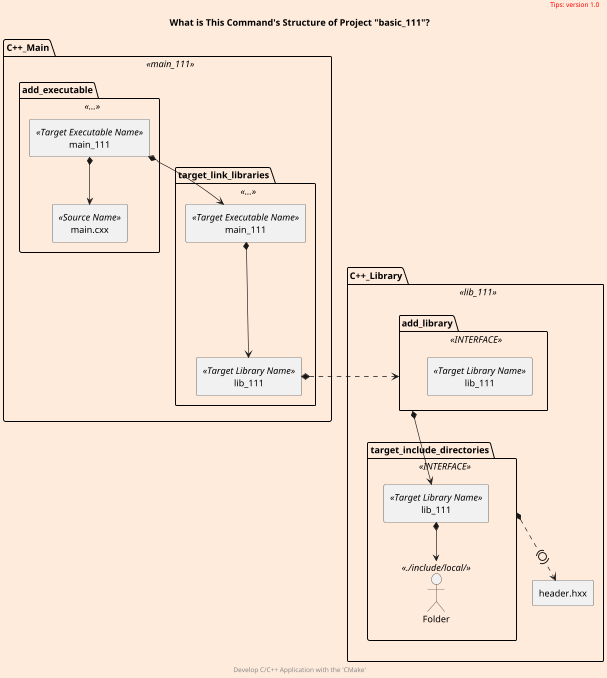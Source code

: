 @startuml
scale 800 width
skinparam backgroundColor #FFEBDC
scale 0.65

package C++_Main <<main_111>> as cxx_main {
    package add_executable <<...>> {
        rectangle main_111 <<Target Executable Name>> as main_111
        rectangle main.cxx <<Source Name>> as main_cxx
    }
    package target_link_libraries <<...>> {
        rectangle main_111 <<Target Executable Name>> as main_111_link
        rectangle lib_111 <<Target Library Name>> as library_link
    }

    main_111 *--> main_cxx
    main_111 *--> main_111_link
    main_111_link *--> library_link
}

package C++_Library <<lib_111>> as cxx_lib {
    package add_library <<INTERFACE>> as add_library {
        rectangle lib_111 <<Target Library Name>>
    }
    package target_include_directories <<INTERFACE>> as target_lib {
        Folder <<./include/local/>> as local
        rectangle lib_111 <<Target Library Name>> as library
    }
    rectangle header.hxx as header

    add_library *--> library
    library *--> local
    target_lib *.(0).> header
}

library_link *.right.> add_library


title
    What is This Command's Structure of Project "basic_111"?
end title

header
<font color=red>Tips: version 1.0</font>
endheader

center footer Develop C/C++ Application with the 'CMake'

@enduml